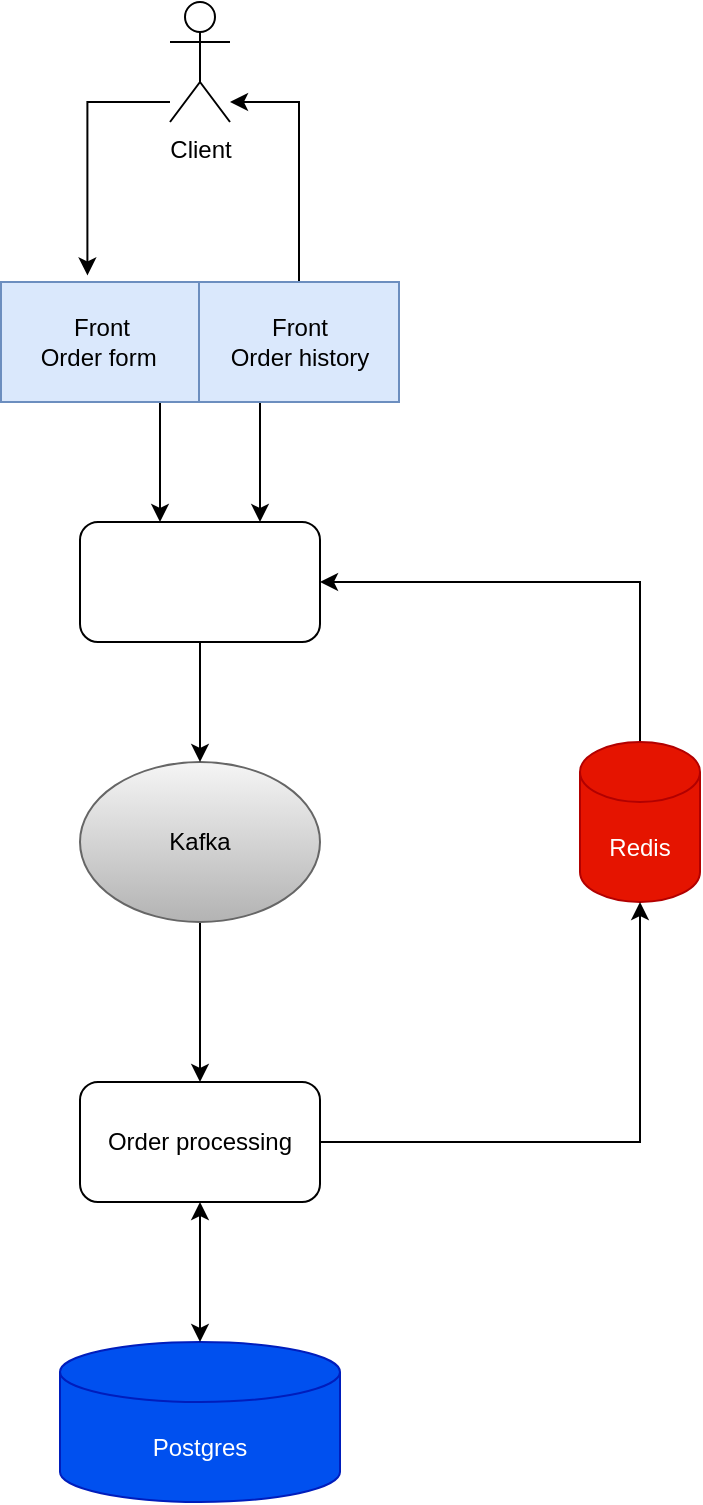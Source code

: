 <mxfile version="15.8.9" type="github">
  <diagram id="C5RBs43oDa-KdzZeNtuy" name="Page-1">
    <mxGraphModel dx="1681" dy="908" grid="1" gridSize="10" guides="1" tooltips="1" connect="1" arrows="1" fold="1" page="1" pageScale="1" pageWidth="827" pageHeight="1169" math="0" shadow="0">
      <root>
        <mxCell id="WIyWlLk6GJQsqaUBKTNV-0" />
        <mxCell id="WIyWlLk6GJQsqaUBKTNV-1" parent="WIyWlLk6GJQsqaUBKTNV-0" />
        <mxCell id="BqkntWld1toCkQgIHICi-25" value="" style="edgeStyle=orthogonalEdgeStyle;rounded=0;orthogonalLoop=1;jettySize=auto;html=1;" edge="1" parent="WIyWlLk6GJQsqaUBKTNV-1" source="BqkntWld1toCkQgIHICi-0" target="BqkntWld1toCkQgIHICi-6">
          <mxGeometry relative="1" as="geometry">
            <Array as="points">
              <mxPoint x="320" y="260" />
              <mxPoint x="320" y="260" />
            </Array>
          </mxGeometry>
        </mxCell>
        <mxCell id="BqkntWld1toCkQgIHICi-0" value="Front&lt;br&gt;Order form&amp;nbsp;" style="rounded=0;whiteSpace=wrap;html=1;fillColor=#dae8fc;strokeColor=#6c8ebf;" vertex="1" parent="WIyWlLk6GJQsqaUBKTNV-1">
          <mxGeometry x="240.5" y="160" width="100" height="60" as="geometry" />
        </mxCell>
        <mxCell id="BqkntWld1toCkQgIHICi-12" style="edgeStyle=orthogonalEdgeStyle;rounded=0;orthogonalLoop=1;jettySize=auto;html=1;entryX=0.5;entryY=0;entryDx=0;entryDy=0;" edge="1" parent="WIyWlLk6GJQsqaUBKTNV-1" source="BqkntWld1toCkQgIHICi-1" target="BqkntWld1toCkQgIHICi-7">
          <mxGeometry relative="1" as="geometry" />
        </mxCell>
        <mxCell id="BqkntWld1toCkQgIHICi-1" value="Kafka" style="ellipse;whiteSpace=wrap;html=1;fillColor=#f5f5f5;gradientColor=#b3b3b3;strokeColor=#666666;" vertex="1" parent="WIyWlLk6GJQsqaUBKTNV-1">
          <mxGeometry x="280" y="400" width="120" height="80" as="geometry" />
        </mxCell>
        <mxCell id="BqkntWld1toCkQgIHICi-15" style="edgeStyle=orthogonalEdgeStyle;rounded=0;orthogonalLoop=1;jettySize=auto;html=1;entryX=1;entryY=0.5;entryDx=0;entryDy=0;" edge="1" parent="WIyWlLk6GJQsqaUBKTNV-1" source="BqkntWld1toCkQgIHICi-2" target="BqkntWld1toCkQgIHICi-6">
          <mxGeometry relative="1" as="geometry">
            <Array as="points">
              <mxPoint x="560" y="310" />
            </Array>
          </mxGeometry>
        </mxCell>
        <mxCell id="BqkntWld1toCkQgIHICi-2" value="Redis" style="shape=cylinder3;whiteSpace=wrap;html=1;boundedLbl=1;backgroundOutline=1;size=15;fillColor=#e51400;fontColor=#ffffff;strokeColor=#B20000;" vertex="1" parent="WIyWlLk6GJQsqaUBKTNV-1">
          <mxGeometry x="530" y="390" width="60" height="80" as="geometry" />
        </mxCell>
        <mxCell id="BqkntWld1toCkQgIHICi-3" value="Postgres" style="shape=cylinder3;whiteSpace=wrap;html=1;boundedLbl=1;backgroundOutline=1;size=15;fillColor=#0050ef;fontColor=#ffffff;strokeColor=#001DBC;" vertex="1" parent="WIyWlLk6GJQsqaUBKTNV-1">
          <mxGeometry x="270" y="690" width="140" height="80" as="geometry" />
        </mxCell>
        <mxCell id="BqkntWld1toCkQgIHICi-31" value="" style="edgeStyle=orthogonalEdgeStyle;rounded=0;orthogonalLoop=1;jettySize=auto;html=1;entryX=0.432;entryY=-0.055;entryDx=0;entryDy=0;entryPerimeter=0;" edge="1" parent="WIyWlLk6GJQsqaUBKTNV-1" target="BqkntWld1toCkQgIHICi-0">
          <mxGeometry relative="1" as="geometry">
            <mxPoint x="325" y="70" as="sourcePoint" />
            <Array as="points">
              <mxPoint x="325" y="70" />
              <mxPoint x="284" y="70" />
            </Array>
          </mxGeometry>
        </mxCell>
        <mxCell id="BqkntWld1toCkQgIHICi-4" value="Client" style="shape=umlActor;verticalLabelPosition=bottom;verticalAlign=top;html=1;outlineConnect=0;" vertex="1" parent="WIyWlLk6GJQsqaUBKTNV-1">
          <mxGeometry x="325" y="20" width="30" height="60" as="geometry" />
        </mxCell>
        <mxCell id="BqkntWld1toCkQgIHICi-11" style="edgeStyle=orthogonalEdgeStyle;rounded=0;orthogonalLoop=1;jettySize=auto;html=1;entryX=0.5;entryY=0;entryDx=0;entryDy=0;" edge="1" parent="WIyWlLk6GJQsqaUBKTNV-1" source="BqkntWld1toCkQgIHICi-6" target="BqkntWld1toCkQgIHICi-1">
          <mxGeometry relative="1" as="geometry" />
        </mxCell>
        <mxCell id="BqkntWld1toCkQgIHICi-6" value="" style="rounded=1;whiteSpace=wrap;html=1;" vertex="1" parent="WIyWlLk6GJQsqaUBKTNV-1">
          <mxGeometry x="280" y="280" width="120" height="60" as="geometry" />
        </mxCell>
        <mxCell id="BqkntWld1toCkQgIHICi-10" style="edgeStyle=orthogonalEdgeStyle;rounded=0;orthogonalLoop=1;jettySize=auto;html=1;entryX=0.5;entryY=1;entryDx=0;entryDy=0;entryPerimeter=0;" edge="1" parent="WIyWlLk6GJQsqaUBKTNV-1" source="BqkntWld1toCkQgIHICi-7" target="BqkntWld1toCkQgIHICi-2">
          <mxGeometry relative="1" as="geometry" />
        </mxCell>
        <mxCell id="BqkntWld1toCkQgIHICi-7" value="Order processing" style="rounded=1;whiteSpace=wrap;html=1;" vertex="1" parent="WIyWlLk6GJQsqaUBKTNV-1">
          <mxGeometry x="280" y="560" width="120" height="60" as="geometry" />
        </mxCell>
        <mxCell id="BqkntWld1toCkQgIHICi-14" value="" style="endArrow=classic;startArrow=classic;html=1;rounded=0;entryX=0.5;entryY=1;entryDx=0;entryDy=0;exitX=0.5;exitY=0;exitDx=0;exitDy=0;exitPerimeter=0;" edge="1" parent="WIyWlLk6GJQsqaUBKTNV-1" source="BqkntWld1toCkQgIHICi-3" target="BqkntWld1toCkQgIHICi-7">
          <mxGeometry width="50" height="50" relative="1" as="geometry">
            <mxPoint x="325" y="670" as="sourcePoint" />
            <mxPoint x="375" y="620" as="targetPoint" />
          </mxGeometry>
        </mxCell>
        <mxCell id="BqkntWld1toCkQgIHICi-24" value="" style="edgeStyle=orthogonalEdgeStyle;rounded=0;orthogonalLoop=1;jettySize=auto;html=1;entryX=0.75;entryY=0;entryDx=0;entryDy=0;" edge="1" parent="WIyWlLk6GJQsqaUBKTNV-1" source="BqkntWld1toCkQgIHICi-18" target="BqkntWld1toCkQgIHICi-6">
          <mxGeometry relative="1" as="geometry">
            <Array as="points">
              <mxPoint x="370" y="240" />
              <mxPoint x="370" y="240" />
            </Array>
          </mxGeometry>
        </mxCell>
        <mxCell id="BqkntWld1toCkQgIHICi-29" value="" style="edgeStyle=orthogonalEdgeStyle;rounded=0;orthogonalLoop=1;jettySize=auto;html=1;" edge="1" parent="WIyWlLk6GJQsqaUBKTNV-1" source="BqkntWld1toCkQgIHICi-18" target="BqkntWld1toCkQgIHICi-4">
          <mxGeometry relative="1" as="geometry">
            <Array as="points">
              <mxPoint x="389" y="70" />
            </Array>
          </mxGeometry>
        </mxCell>
        <mxCell id="BqkntWld1toCkQgIHICi-18" value="Front&lt;br&gt;Order history" style="rounded=0;whiteSpace=wrap;html=1;fillColor=#dae8fc;strokeColor=#6c8ebf;" vertex="1" parent="WIyWlLk6GJQsqaUBKTNV-1">
          <mxGeometry x="339.5" y="160" width="100" height="60" as="geometry" />
        </mxCell>
      </root>
    </mxGraphModel>
  </diagram>
</mxfile>
